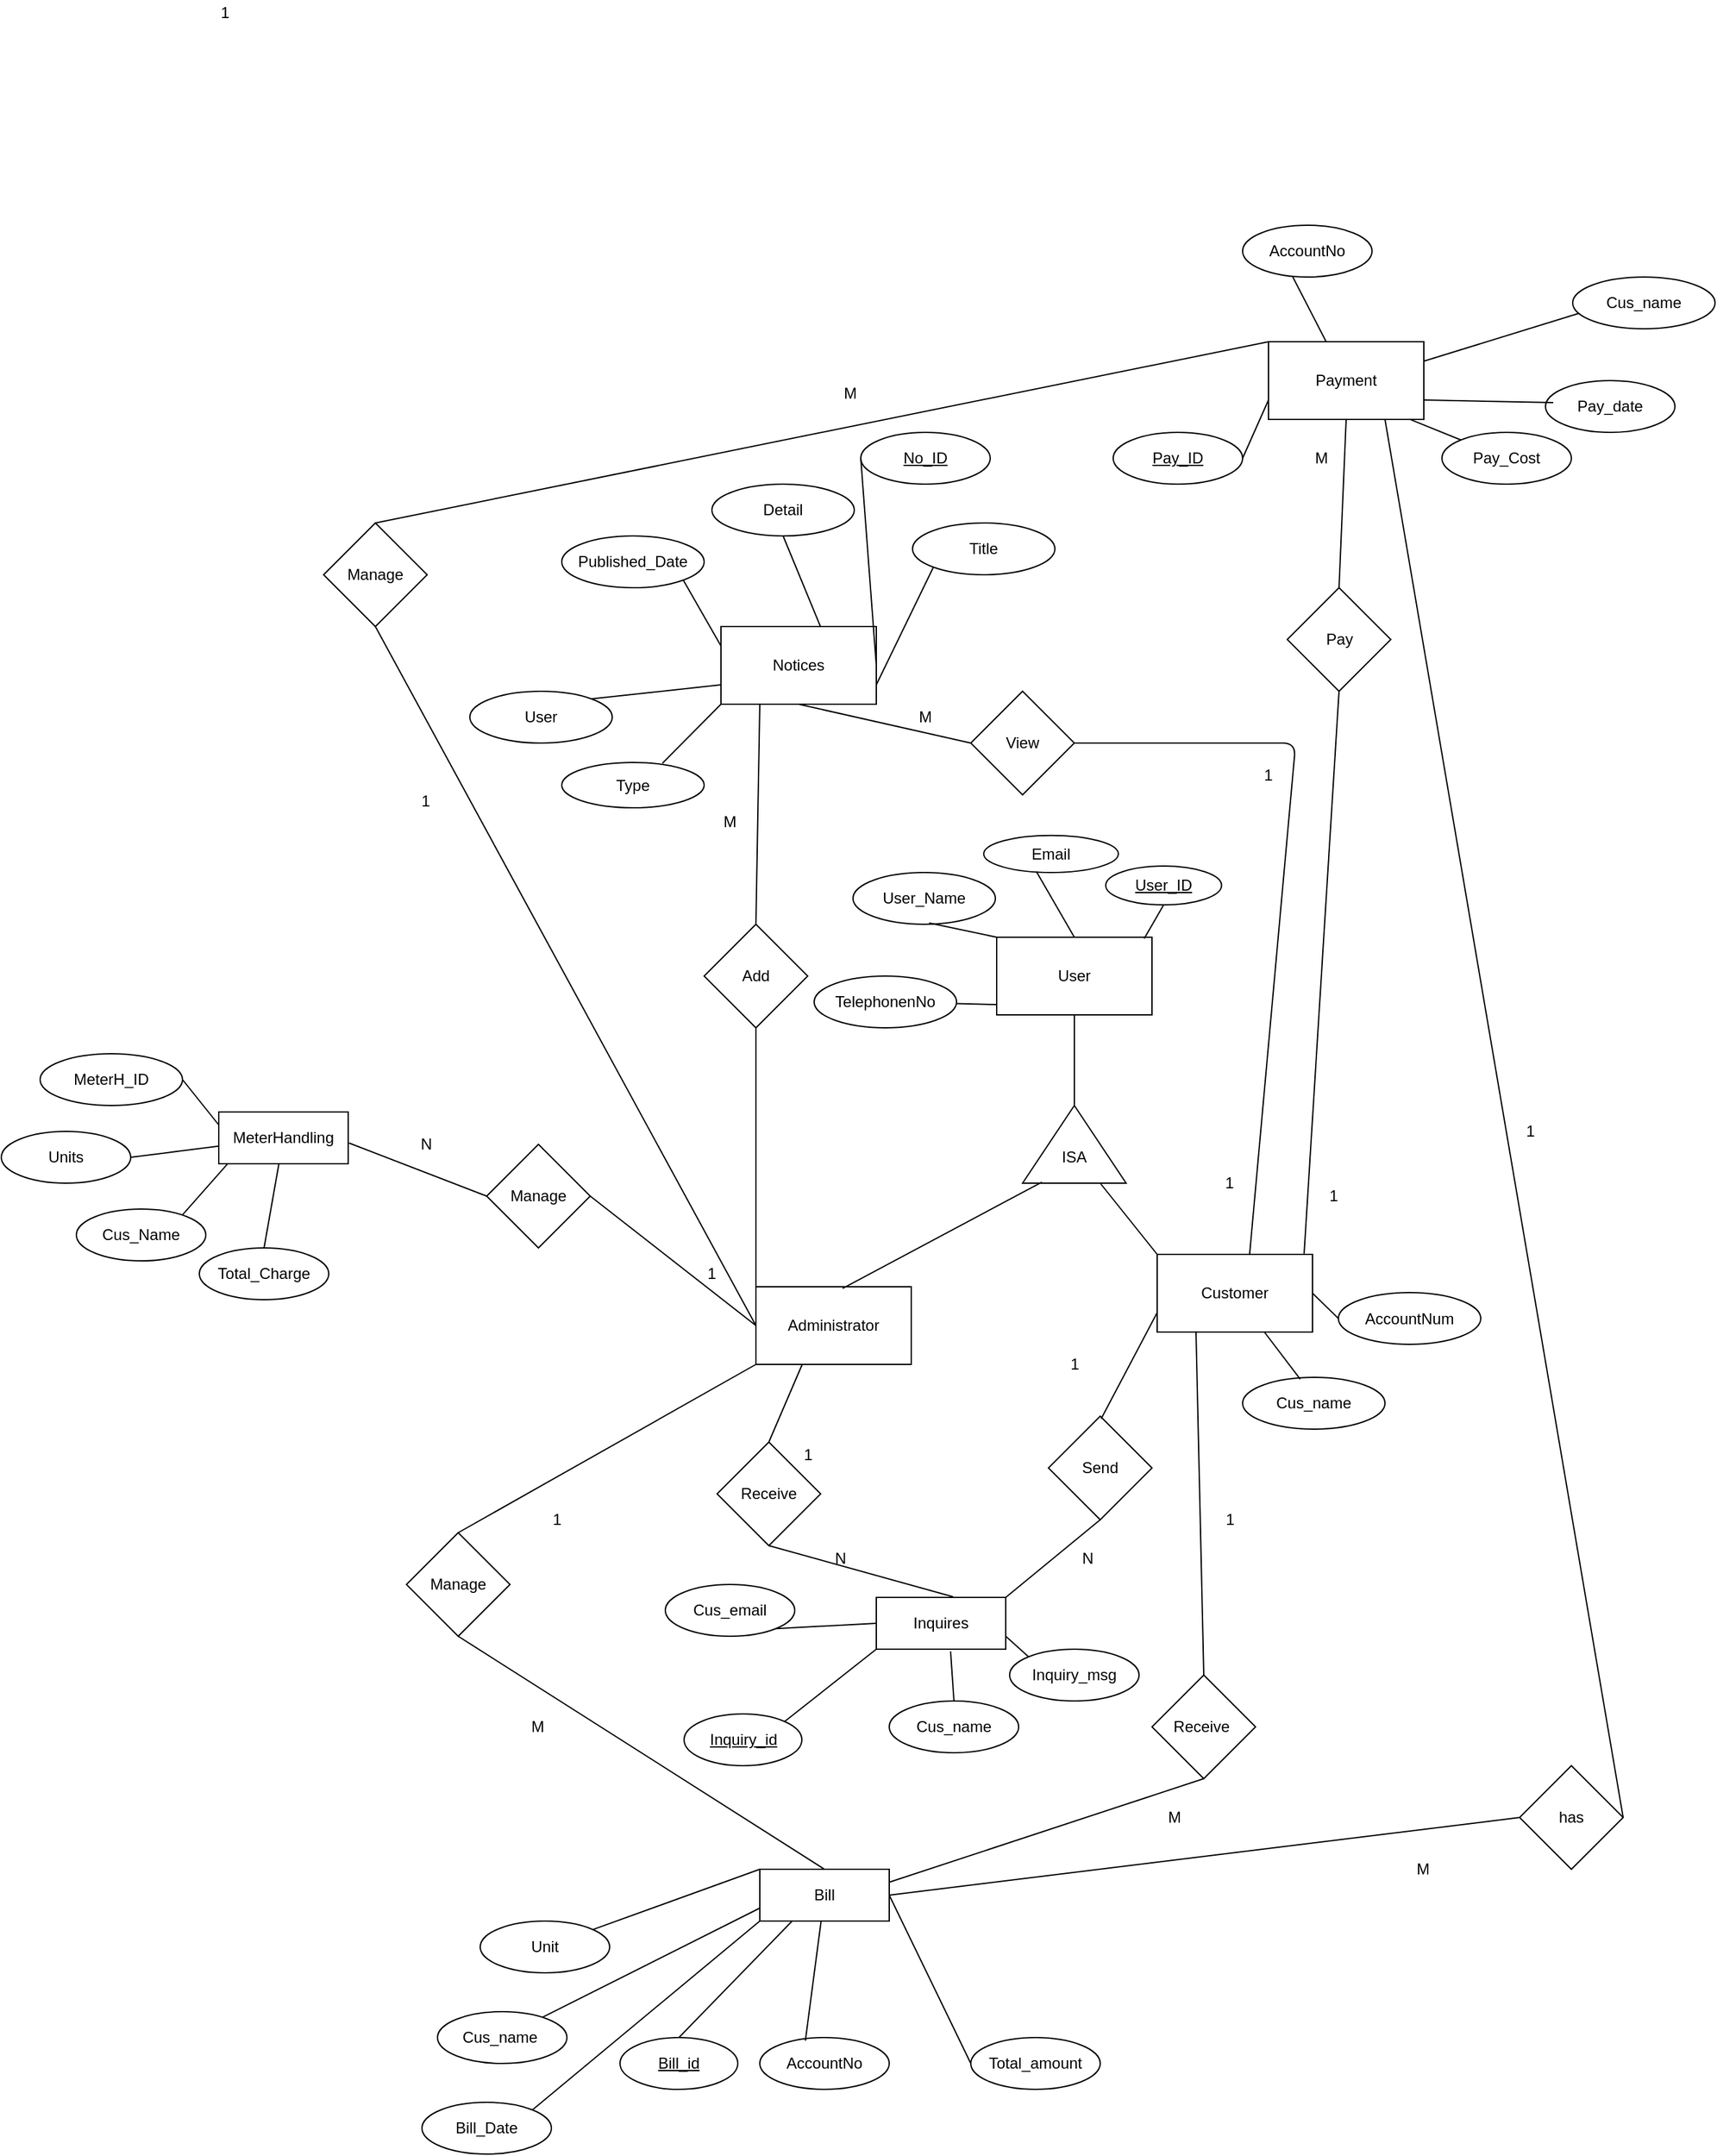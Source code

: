 <mxfile version="17.4.6" type="github">
  <diagram id="M_5o9T0Zfa3jsSFbfTRQ" name="Page-1">
    <mxGraphModel dx="2849" dy="2096" grid="1" gridSize="10" guides="1" tooltips="1" connect="1" arrows="1" fold="1" page="1" pageScale="1" pageWidth="827" pageHeight="1169" math="0" shadow="0">
      <root>
        <mxCell id="0" />
        <mxCell id="1" parent="0" />
        <mxCell id="R-2MHPUn--8WQAwCCb6K-1" value="User" style="rounded=0;whiteSpace=wrap;html=1;" parent="1" vertex="1">
          <mxGeometry x="196" y="310" width="120" height="60" as="geometry" />
        </mxCell>
        <mxCell id="gWIL4lwPZoUMI15kpGQ2-3" value="Inquires" style="whiteSpace=wrap;html=1;align=center;" parent="1" vertex="1">
          <mxGeometry x="103" y="820" width="100" height="40" as="geometry" />
        </mxCell>
        <mxCell id="gWIL4lwPZoUMI15kpGQ2-4" value="MeterHandling" style="whiteSpace=wrap;html=1;align=center;" parent="1" vertex="1">
          <mxGeometry x="-405" y="445" width="100" height="40" as="geometry" />
        </mxCell>
        <mxCell id="gWIL4lwPZoUMI15kpGQ2-6" value="Units" style="ellipse;whiteSpace=wrap;html=1;align=center;" parent="1" vertex="1">
          <mxGeometry x="-573" y="460" width="100" height="40" as="geometry" />
        </mxCell>
        <mxCell id="gWIL4lwPZoUMI15kpGQ2-7" value="Cus_Name" style="ellipse;whiteSpace=wrap;html=1;align=center;" parent="1" vertex="1">
          <mxGeometry x="-515" y="520" width="100" height="40" as="geometry" />
        </mxCell>
        <mxCell id="gWIL4lwPZoUMI15kpGQ2-8" value="Bill" style="whiteSpace=wrap;html=1;align=center;" parent="1" vertex="1">
          <mxGeometry x="13" y="1030" width="100" height="40" as="geometry" />
        </mxCell>
        <mxCell id="GwoW-9eUFXNhQJcoqlGR-5" value="No_ID" style="ellipse;whiteSpace=wrap;html=1;align=center;fontStyle=4;" parent="1" vertex="1">
          <mxGeometry x="91" y="-80" width="100" height="40" as="geometry" />
        </mxCell>
        <mxCell id="GwoW-9eUFXNhQJcoqlGR-10" value="Detail" style="ellipse;whiteSpace=wrap;html=1;align=center;" parent="1" vertex="1">
          <mxGeometry x="-24" y="-40" width="110" height="40" as="geometry" />
        </mxCell>
        <mxCell id="GwoW-9eUFXNhQJcoqlGR-11" value="Title" style="ellipse;whiteSpace=wrap;html=1;align=center;" parent="1" vertex="1">
          <mxGeometry x="131" y="-10" width="110" height="40" as="geometry" />
        </mxCell>
        <mxCell id="0ZwmMBX9CB_PH2E3g_sw-1" value="Customer" style="rounded=0;whiteSpace=wrap;html=1;" parent="1" vertex="1">
          <mxGeometry x="320" y="555" width="120" height="60" as="geometry" />
        </mxCell>
        <mxCell id="0ZwmMBX9CB_PH2E3g_sw-2" value="Administrator" style="rounded=0;whiteSpace=wrap;html=1;" parent="1" vertex="1">
          <mxGeometry x="10" y="580" width="120" height="60" as="geometry" />
        </mxCell>
        <mxCell id="0ZwmMBX9CB_PH2E3g_sw-5" value="" style="triangle;whiteSpace=wrap;html=1;rotation=-90;" parent="1" vertex="1">
          <mxGeometry x="226" y="430" width="60" height="80" as="geometry" />
        </mxCell>
        <mxCell id="0ZwmMBX9CB_PH2E3g_sw-6" value="ISA" style="text;html=1;strokeColor=none;fillColor=none;align=center;verticalAlign=middle;whiteSpace=wrap;rounded=0;" parent="1" vertex="1">
          <mxGeometry x="236" y="470" width="40" height="20" as="geometry" />
        </mxCell>
        <mxCell id="0ZwmMBX9CB_PH2E3g_sw-7" value="" style="endArrow=none;html=1;entryX=0.5;entryY=1;entryDx=0;entryDy=0;exitX=1;exitY=0.5;exitDx=0;exitDy=0;" parent="1" source="0ZwmMBX9CB_PH2E3g_sw-5" target="R-2MHPUn--8WQAwCCb6K-1" edge="1">
          <mxGeometry width="50" height="50" relative="1" as="geometry">
            <mxPoint x="376" y="430" as="sourcePoint" />
            <mxPoint x="446" y="360" as="targetPoint" />
          </mxGeometry>
        </mxCell>
        <mxCell id="0ZwmMBX9CB_PH2E3g_sw-8" value="" style="endArrow=none;html=1;entryX=0;entryY=0.75;entryDx=0;entryDy=0;exitX=0;exitY=0;exitDx=0;exitDy=0;" parent="1" source="0ZwmMBX9CB_PH2E3g_sw-1" target="0ZwmMBX9CB_PH2E3g_sw-5" edge="1">
          <mxGeometry width="50" height="50" relative="1" as="geometry">
            <mxPoint x="545.71" y="550" as="sourcePoint" />
            <mxPoint x="545.71" y="484" as="targetPoint" />
          </mxGeometry>
        </mxCell>
        <mxCell id="K307Wzx5Uyk_XyWvb7QZ-1" value="Payment" style="rounded=0;whiteSpace=wrap;html=1;" parent="1" vertex="1">
          <mxGeometry x="406" y="-150" width="120" height="60" as="geometry" />
        </mxCell>
        <mxCell id="0ZwmMBX9CB_PH2E3g_sw-10" value="" style="endArrow=none;html=1;exitX=0.558;exitY=0.021;exitDx=0;exitDy=0;exitPerimeter=0;entryX=0.014;entryY=0.187;entryDx=0;entryDy=0;entryPerimeter=0;" parent="1" source="0ZwmMBX9CB_PH2E3g_sw-2" target="0ZwmMBX9CB_PH2E3g_sw-5" edge="1">
          <mxGeometry width="50" height="50" relative="1" as="geometry">
            <mxPoint x="326.0" y="580" as="sourcePoint" />
            <mxPoint x="417" y="486" as="targetPoint" />
          </mxGeometry>
        </mxCell>
        <mxCell id="GwoW-9eUFXNhQJcoqlGR-13" value="Published_Date" style="ellipse;whiteSpace=wrap;html=1;align=center;" parent="1" vertex="1">
          <mxGeometry x="-140" width="110" height="40" as="geometry" />
        </mxCell>
        <mxCell id="GwoW-9eUFXNhQJcoqlGR-15" value="User" style="ellipse;whiteSpace=wrap;html=1;align=center;" parent="1" vertex="1">
          <mxGeometry x="-211" y="120" width="110" height="40" as="geometry" />
        </mxCell>
        <mxCell id="K307Wzx5Uyk_XyWvb7QZ-3" value="&lt;u&gt;Pay_ID&lt;/u&gt;" style="ellipse;whiteSpace=wrap;html=1;align=center;" parent="1" vertex="1">
          <mxGeometry x="286" y="-80" width="100" height="40" as="geometry" />
        </mxCell>
        <mxCell id="iZ0bgMCoI2NrM_kVkU7W-5" value="AccountNo" style="ellipse;whiteSpace=wrap;html=1;align=center;" parent="1" vertex="1">
          <mxGeometry x="386" y="-240" width="100" height="40" as="geometry" />
        </mxCell>
        <mxCell id="GwoW-9eUFXNhQJcoqlGR-20" value="Notices" style="rounded=0;whiteSpace=wrap;html=1;" parent="1" vertex="1">
          <mxGeometry x="-17" y="70" width="120" height="60" as="geometry" />
        </mxCell>
        <mxCell id="BmbAjrQ7ErxFybZsGOEc-1" value="" style="endArrow=none;html=1;entryX=0.5;entryY=1;entryDx=0;entryDy=0;exitX=1;exitY=0.25;exitDx=0;exitDy=0;" parent="1" source="gWIL4lwPZoUMI15kpGQ2-8" target="BmbAjrQ7ErxFybZsGOEc-19" edge="1">
          <mxGeometry width="50" height="50" relative="1" as="geometry">
            <mxPoint x="300" y="1070.0" as="sourcePoint" />
            <mxPoint x="590" y="1140" as="targetPoint" />
          </mxGeometry>
        </mxCell>
        <mxCell id="GwoW-9eUFXNhQJcoqlGR-23" value="" style="endArrow=none;html=1;entryX=1;entryY=0.5;entryDx=0;entryDy=0;exitX=0;exitY=0.5;exitDx=0;exitDy=0;" parent="1" source="GwoW-9eUFXNhQJcoqlGR-5" target="GwoW-9eUFXNhQJcoqlGR-20" edge="1">
          <mxGeometry width="50" height="50" relative="1" as="geometry">
            <mxPoint x="190" y="10" as="sourcePoint" />
            <mxPoint x="-110" y="60" as="targetPoint" />
          </mxGeometry>
        </mxCell>
        <mxCell id="iZ0bgMCoI2NrM_kVkU7W-7" value="Cus_name" style="ellipse;whiteSpace=wrap;html=1;align=center;" parent="1" vertex="1">
          <mxGeometry x="641" y="-200" width="110" height="40" as="geometry" />
        </mxCell>
        <mxCell id="GwoW-9eUFXNhQJcoqlGR-24" value="" style="endArrow=none;html=1;entryX=1;entryY=0.75;entryDx=0;entryDy=0;exitX=0;exitY=1;exitDx=0;exitDy=0;" parent="1" source="GwoW-9eUFXNhQJcoqlGR-11" target="GwoW-9eUFXNhQJcoqlGR-20" edge="1">
          <mxGeometry width="50" height="50" relative="1" as="geometry">
            <mxPoint x="86" as="sourcePoint" />
            <mxPoint x="66" y="-60" as="targetPoint" />
          </mxGeometry>
        </mxCell>
        <mxCell id="GwoW-9eUFXNhQJcoqlGR-25" value="" style="endArrow=none;html=1;entryX=0.642;entryY=0.007;entryDx=0;entryDy=0;exitX=0.5;exitY=1;exitDx=0;exitDy=0;entryPerimeter=0;" parent="1" source="GwoW-9eUFXNhQJcoqlGR-10" target="GwoW-9eUFXNhQJcoqlGR-20" edge="1">
          <mxGeometry width="50" height="50" relative="1" as="geometry">
            <mxPoint x="66" y="140" as="sourcePoint" />
            <mxPoint x="46" y="80" as="targetPoint" />
          </mxGeometry>
        </mxCell>
        <mxCell id="BmbAjrQ7ErxFybZsGOEc-19" value="Receive&amp;nbsp;" style="rhombus;whiteSpace=wrap;html=1;rotation=0;" parent="1" vertex="1">
          <mxGeometry x="316" y="880" width="80" height="80" as="geometry" />
        </mxCell>
        <mxCell id="BmbAjrQ7ErxFybZsGOEc-20" value="" style="endArrow=none;html=1;exitX=0.5;exitY=0;exitDx=0;exitDy=0;entryX=0.25;entryY=1;entryDx=0;entryDy=0;" parent="1" source="BmbAjrQ7ErxFybZsGOEc-19" target="0ZwmMBX9CB_PH2E3g_sw-1" edge="1">
          <mxGeometry width="50" height="50" relative="1" as="geometry">
            <mxPoint x="590" y="1060" as="sourcePoint" />
            <mxPoint x="316" y="720" as="targetPoint" />
          </mxGeometry>
        </mxCell>
        <mxCell id="GwoW-9eUFXNhQJcoqlGR-27" value="" style="endArrow=none;html=1;exitX=0;exitY=0.25;exitDx=0;exitDy=0;entryX=1;entryY=1;entryDx=0;entryDy=0;" parent="1" source="GwoW-9eUFXNhQJcoqlGR-20" target="GwoW-9eUFXNhQJcoqlGR-13" edge="1">
          <mxGeometry width="50" height="50" relative="1" as="geometry">
            <mxPoint x="-114" y="20" as="sourcePoint" />
            <mxPoint x="-134" y="-40" as="targetPoint" />
          </mxGeometry>
        </mxCell>
        <mxCell id="GwoW-9eUFXNhQJcoqlGR-30" value="" style="endArrow=none;html=1;entryX=1;entryY=0;entryDx=0;entryDy=0;exitX=0;exitY=0.75;exitDx=0;exitDy=0;" parent="1" source="GwoW-9eUFXNhQJcoqlGR-20" target="GwoW-9eUFXNhQJcoqlGR-15" edge="1">
          <mxGeometry width="50" height="50" relative="1" as="geometry">
            <mxPoint x="-60" y="43" as="sourcePoint" />
            <mxPoint x="-124" y="20" as="targetPoint" />
          </mxGeometry>
        </mxCell>
        <mxCell id="iZ0bgMCoI2NrM_kVkU7W-11" value="Pay_date" style="ellipse;whiteSpace=wrap;html=1;align=center;" parent="1" vertex="1">
          <mxGeometry x="620" y="-120" width="100" height="40" as="geometry" />
        </mxCell>
        <mxCell id="iZ0bgMCoI2NrM_kVkU7W-12" value="Pay_Cost" style="ellipse;whiteSpace=wrap;html=1;align=center;" parent="1" vertex="1">
          <mxGeometry x="540" y="-80" width="100" height="40" as="geometry" />
        </mxCell>
        <mxCell id="ElF4rmFvOYkhaGS9MpUQ-2" value="" style="endArrow=none;html=1;entryX=0;entryY=0.75;entryDx=0;entryDy=0;exitX=1;exitY=0.5;exitDx=0;exitDy=0;" parent="1" source="K307Wzx5Uyk_XyWvb7QZ-3" target="K307Wzx5Uyk_XyWvb7QZ-1" edge="1">
          <mxGeometry width="50" height="50" relative="1" as="geometry">
            <mxPoint x="351.355" y="-4.142" as="sourcePoint" />
            <mxPoint x="416" y="-80" as="targetPoint" />
          </mxGeometry>
        </mxCell>
        <mxCell id="ElF4rmFvOYkhaGS9MpUQ-6" value="" style="endArrow=none;html=1;exitX=0.386;exitY=0.99;exitDx=0;exitDy=0;exitPerimeter=0;" parent="1" source="iZ0bgMCoI2NrM_kVkU7W-5" target="K307Wzx5Uyk_XyWvb7QZ-1" edge="1">
          <mxGeometry width="50" height="50" relative="1" as="geometry">
            <mxPoint x="531" y="-290" as="sourcePoint" />
            <mxPoint x="456" y="-40" as="targetPoint" />
          </mxGeometry>
        </mxCell>
        <mxCell id="ElF4rmFvOYkhaGS9MpUQ-8" value="" style="endArrow=none;html=1;entryX=0;entryY=0.5;entryDx=0;entryDy=0;exitX=1;exitY=0.25;exitDx=0;exitDy=0;" parent="1" source="K307Wzx5Uyk_XyWvb7QZ-1" edge="1">
          <mxGeometry width="50" height="50" relative="1" as="geometry">
            <mxPoint x="411.355" y="55.858" as="sourcePoint" />
            <mxPoint x="646" y="-172" as="targetPoint" />
          </mxGeometry>
        </mxCell>
        <mxCell id="ElF4rmFvOYkhaGS9MpUQ-9" value="" style="endArrow=none;html=1;entryX=0;entryY=0.5;entryDx=0;entryDy=0;exitX=1;exitY=0.75;exitDx=0;exitDy=0;" parent="1" source="K307Wzx5Uyk_XyWvb7QZ-1" edge="1">
          <mxGeometry width="50" height="50" relative="1" as="geometry">
            <mxPoint x="421.355" y="65.858" as="sourcePoint" />
            <mxPoint x="626" y="-103" as="targetPoint" />
          </mxGeometry>
        </mxCell>
        <mxCell id="ElF4rmFvOYkhaGS9MpUQ-10" value="" style="endArrow=none;html=1;entryX=0;entryY=0;entryDx=0;entryDy=0;exitX=0.908;exitY=0.997;exitDx=0;exitDy=0;exitPerimeter=0;" parent="1" source="K307Wzx5Uyk_XyWvb7QZ-1" target="iZ0bgMCoI2NrM_kVkU7W-12" edge="1">
          <mxGeometry width="50" height="50" relative="1" as="geometry">
            <mxPoint x="431.355" y="75.858" as="sourcePoint" />
            <mxPoint x="496" as="targetPoint" />
          </mxGeometry>
        </mxCell>
        <mxCell id="XLiFxqXhWqaqg-ymZsb6-1" value="View" style="rhombus;whiteSpace=wrap;html=1;" parent="1" vertex="1">
          <mxGeometry x="176" y="120" width="80" height="80" as="geometry" />
        </mxCell>
        <mxCell id="kNvfrcT3U_PSBVfQfXv5-1" value="Pay" style="rhombus;whiteSpace=wrap;html=1;" parent="1" vertex="1">
          <mxGeometry x="420.5" y="40" width="80" height="80" as="geometry" />
        </mxCell>
        <mxCell id="XLiFxqXhWqaqg-ymZsb6-2" value="" style="endArrow=none;html=1;entryX=0;entryY=0.5;entryDx=0;entryDy=0;exitX=0.5;exitY=1;exitDx=0;exitDy=0;" parent="1" source="GwoW-9eUFXNhQJcoqlGR-20" target="XLiFxqXhWqaqg-ymZsb6-1" edge="1">
          <mxGeometry width="50" height="50" relative="1" as="geometry">
            <mxPoint x="20" y="290" as="sourcePoint" />
            <mxPoint x="90.711" y="240" as="targetPoint" />
          </mxGeometry>
        </mxCell>
        <mxCell id="kNvfrcT3U_PSBVfQfXv5-2" value="" style="endArrow=none;html=1;entryX=0.5;entryY=1;entryDx=0;entryDy=0;exitX=0.946;exitY=-0.01;exitDx=0;exitDy=0;exitPerimeter=0;" parent="1" target="kNvfrcT3U_PSBVfQfXv5-1" edge="1" source="0ZwmMBX9CB_PH2E3g_sw-1">
          <mxGeometry width="50" height="50" relative="1" as="geometry">
            <mxPoint x="460" y="584" as="sourcePoint" />
            <mxPoint x="286" y="510" as="targetPoint" />
          </mxGeometry>
        </mxCell>
        <mxCell id="kNvfrcT3U_PSBVfQfXv5-3" value="" style="endArrow=none;html=1;entryX=0.5;entryY=0;entryDx=0;entryDy=0;exitX=0.5;exitY=1;exitDx=0;exitDy=0;" parent="1" source="K307Wzx5Uyk_XyWvb7QZ-1" target="kNvfrcT3U_PSBVfQfXv5-1" edge="1">
          <mxGeometry width="50" height="50" relative="1" as="geometry">
            <mxPoint x="446" y="-90" as="sourcePoint" />
            <mxPoint x="376" y="270" as="targetPoint" />
          </mxGeometry>
        </mxCell>
        <mxCell id="gWIL4lwPZoUMI15kpGQ2-10" value="" style="endArrow=none;html=1;exitX=0.5;exitY=0;exitDx=0;exitDy=0;entryX=0;entryY=1;entryDx=0;entryDy=0;startArrow=none;" parent="1" source="gWIL4lwPZoUMI15kpGQ2-27" target="0ZwmMBX9CB_PH2E3g_sw-2" edge="1">
          <mxGeometry width="50" height="50" relative="1" as="geometry">
            <mxPoint x="250" y="830" as="sourcePoint" />
            <mxPoint x="300" y="780" as="targetPoint" />
          </mxGeometry>
        </mxCell>
        <mxCell id="gWIL4lwPZoUMI15kpGQ2-11" value="" style="endArrow=none;html=1;exitX=1.007;exitY=0.6;exitDx=0;exitDy=0;entryX=0;entryY=0.5;entryDx=0;entryDy=0;exitPerimeter=0;" parent="1" source="gWIL4lwPZoUMI15kpGQ2-4" target="gWIL4lwPZoUMI15kpGQ2-28" edge="1">
          <mxGeometry width="50" height="50" relative="1" as="geometry">
            <mxPoint x="-40" y="1080" as="sourcePoint" />
            <mxPoint x="190" y="650" as="targetPoint" />
          </mxGeometry>
        </mxCell>
        <mxCell id="XLiFxqXhWqaqg-ymZsb6-4" value="" style="endArrow=none;html=1;exitX=1;exitY=0.5;exitDx=0;exitDy=0;entryX=0.595;entryY=0.003;entryDx=0;entryDy=0;entryPerimeter=0;" parent="1" source="XLiFxqXhWqaqg-ymZsb6-1" target="0ZwmMBX9CB_PH2E3g_sw-1" edge="1">
          <mxGeometry width="50" height="50" relative="1" as="geometry">
            <mxPoint x="80" y="380" as="sourcePoint" />
            <mxPoint x="427" y="580" as="targetPoint" />
            <Array as="points">
              <mxPoint x="427" y="160" />
            </Array>
          </mxGeometry>
        </mxCell>
        <mxCell id="gWIL4lwPZoUMI15kpGQ2-15" value="" style="endArrow=none;html=1;entryX=0.298;entryY=1;entryDx=0;entryDy=0;entryPerimeter=0;exitX=0.5;exitY=0;exitDx=0;exitDy=0;" parent="1" source="gWIL4lwPZoUMI15kpGQ2-31" target="0ZwmMBX9CB_PH2E3g_sw-2" edge="1">
          <mxGeometry width="50" height="50" relative="1" as="geometry">
            <mxPoint x="80" y="960" as="sourcePoint" />
            <mxPoint x="244.118" y="650" as="targetPoint" />
          </mxGeometry>
        </mxCell>
        <mxCell id="gWIL4lwPZoUMI15kpGQ2-16" value="" style="endArrow=none;html=1;entryX=0;entryY=0.25;entryDx=0;entryDy=0;exitX=1;exitY=0.5;exitDx=0;exitDy=0;" parent="1" source="gWIL4lwPZoUMI15kpGQ2-72" target="gWIL4lwPZoUMI15kpGQ2-4" edge="1">
          <mxGeometry width="50" height="50" relative="1" as="geometry">
            <mxPoint x="-258" y="480" as="sourcePoint" />
            <mxPoint x="35" y="470" as="targetPoint" />
          </mxGeometry>
        </mxCell>
        <mxCell id="gWIL4lwPZoUMI15kpGQ2-18" value="" style="endArrow=none;html=1;exitX=1;exitY=0;exitDx=0;exitDy=0;entryX=0;entryY=1;entryDx=0;entryDy=0;" parent="1" source="gWIL4lwPZoUMI15kpGQ2-81" target="gWIL4lwPZoUMI15kpGQ2-3" edge="1">
          <mxGeometry width="50" height="50" relative="1" as="geometry">
            <mxPoint x="-23" y="1140" as="sourcePoint" />
            <mxPoint x="30" y="1000" as="targetPoint" />
          </mxGeometry>
        </mxCell>
        <mxCell id="gWIL4lwPZoUMI15kpGQ2-20" value="" style="endArrow=none;html=1;entryX=0.25;entryY=1;entryDx=0;entryDy=0;exitX=0.5;exitY=0;exitDx=0;exitDy=0;" parent="1" source="gWIL4lwPZoUMI15kpGQ2-73" target="gWIL4lwPZoUMI15kpGQ2-8" edge="1">
          <mxGeometry width="50" height="50" relative="1" as="geometry">
            <mxPoint x="-52" y="890" as="sourcePoint" />
            <mxPoint x="17" y="920" as="targetPoint" />
          </mxGeometry>
        </mxCell>
        <mxCell id="gWIL4lwPZoUMI15kpGQ2-28" value="Manage" style="rhombus;whiteSpace=wrap;html=1;" parent="1" vertex="1">
          <mxGeometry x="-198" y="470" width="80" height="80" as="geometry" />
        </mxCell>
        <mxCell id="gWIL4lwPZoUMI15kpGQ2-29" value="" style="endArrow=none;html=1;exitX=1;exitY=0.5;exitDx=0;exitDy=0;entryX=0;entryY=0.5;entryDx=0;entryDy=0;" parent="1" source="gWIL4lwPZoUMI15kpGQ2-28" target="0ZwmMBX9CB_PH2E3g_sw-2" edge="1">
          <mxGeometry width="50" height="50" relative="1" as="geometry">
            <mxPoint x="-101" y="655" as="sourcePoint" />
            <mxPoint x="-20" y="605" as="targetPoint" />
          </mxGeometry>
        </mxCell>
        <mxCell id="gWIL4lwPZoUMI15kpGQ2-27" value="Manage" style="rhombus;whiteSpace=wrap;html=1;" parent="1" vertex="1">
          <mxGeometry x="-260" y="770" width="80" height="80" as="geometry" />
        </mxCell>
        <mxCell id="gWIL4lwPZoUMI15kpGQ2-30" value="" style="endArrow=none;html=1;exitX=0.5;exitY=0;exitDx=0;exitDy=0;entryX=0.5;entryY=1;entryDx=0;entryDy=0;" parent="1" source="gWIL4lwPZoUMI15kpGQ2-8" target="gWIL4lwPZoUMI15kpGQ2-27" edge="1">
          <mxGeometry width="50" height="50" relative="1" as="geometry">
            <mxPoint x="-14" y="795" as="sourcePoint" />
            <mxPoint x="70" y="640" as="targetPoint" />
          </mxGeometry>
        </mxCell>
        <mxCell id="gWIL4lwPZoUMI15kpGQ2-31" value="Receive" style="rhombus;whiteSpace=wrap;html=1;" parent="1" vertex="1">
          <mxGeometry x="-20" y="700" width="80" height="80" as="geometry" />
        </mxCell>
        <mxCell id="gWIL4lwPZoUMI15kpGQ2-32" value="" style="endArrow=none;html=1;exitX=0.593;exitY=-0.013;exitDx=0;exitDy=0;exitPerimeter=0;entryX=0.5;entryY=1;entryDx=0;entryDy=0;" parent="1" source="gWIL4lwPZoUMI15kpGQ2-3" target="gWIL4lwPZoUMI15kpGQ2-31" edge="1">
          <mxGeometry width="50" height="50" relative="1" as="geometry">
            <mxPoint x="170.004" y="1120.714" as="sourcePoint" />
            <mxPoint x="100" y="910" as="targetPoint" />
          </mxGeometry>
        </mxCell>
        <mxCell id="gWIL4lwPZoUMI15kpGQ2-38" value="Cus_name" style="ellipse;whiteSpace=wrap;html=1;align=center;" parent="1" vertex="1">
          <mxGeometry x="113" y="900" width="100" height="40" as="geometry" />
        </mxCell>
        <mxCell id="9J1Xk2j35T_Wb_meegYh-33" value="&lt;font style=&quot;font-size: 12px&quot;&gt;1&lt;/font&gt;" style="text;html=1;strokeColor=none;fillColor=none;align=center;verticalAlign=middle;whiteSpace=wrap;rounded=0;" parent="1" vertex="1">
          <mxGeometry x="-420" y="-414" width="40" height="20" as="geometry" />
        </mxCell>
        <mxCell id="gWIL4lwPZoUMI15kpGQ2-39" value="Inquiry_msg" style="ellipse;whiteSpace=wrap;html=1;align=center;" parent="1" vertex="1">
          <mxGeometry x="206" y="860" width="100" height="40" as="geometry" />
        </mxCell>
        <mxCell id="gWIL4lwPZoUMI15kpGQ2-40" value="Total_Charge" style="ellipse;whiteSpace=wrap;html=1;align=center;" parent="1" vertex="1">
          <mxGeometry x="-420" y="550" width="100" height="40" as="geometry" />
        </mxCell>
        <mxCell id="gWIL4lwPZoUMI15kpGQ2-42" value="" style="endArrow=none;html=1;entryX=0.5;entryY=0;entryDx=0;entryDy=0;" parent="1" source="gWIL4lwPZoUMI15kpGQ2-4" target="gWIL4lwPZoUMI15kpGQ2-40" edge="1">
          <mxGeometry width="50" height="50" relative="1" as="geometry">
            <mxPoint x="-192" y="600" as="sourcePoint" />
            <mxPoint x="-142" y="670" as="targetPoint" />
          </mxGeometry>
        </mxCell>
        <mxCell id="gWIL4lwPZoUMI15kpGQ2-44" value="" style="endArrow=none;html=1;entryX=1;entryY=0.5;entryDx=0;entryDy=0;" parent="1" source="gWIL4lwPZoUMI15kpGQ2-4" target="gWIL4lwPZoUMI15kpGQ2-6" edge="1">
          <mxGeometry width="50" height="50" relative="1" as="geometry">
            <mxPoint x="-218.6" y="540" as="sourcePoint" />
            <mxPoint x="-225" y="620" as="targetPoint" />
          </mxGeometry>
        </mxCell>
        <mxCell id="gWIL4lwPZoUMI15kpGQ2-45" value="" style="endArrow=none;html=1;exitX=0;exitY=0;exitDx=0;exitDy=0;" parent="1" source="gWIL4lwPZoUMI15kpGQ2-8" target="gWIL4lwPZoUMI15kpGQ2-48" edge="1">
          <mxGeometry width="50" height="50" relative="1" as="geometry">
            <mxPoint x="-102.0" y="860" as="sourcePoint" />
            <mxPoint x="-108.4" y="940" as="targetPoint" />
          </mxGeometry>
        </mxCell>
        <mxCell id="gWIL4lwPZoUMI15kpGQ2-46" value="" style="endArrow=none;html=1;entryX=0.817;entryY=0.121;entryDx=0;entryDy=0;exitX=0.066;exitY=1.007;exitDx=0;exitDy=0;exitPerimeter=0;entryPerimeter=0;" parent="1" source="gWIL4lwPZoUMI15kpGQ2-4" target="gWIL4lwPZoUMI15kpGQ2-7" edge="1">
          <mxGeometry width="50" height="50" relative="1" as="geometry">
            <mxPoint x="-106.6" y="610" as="sourcePoint" />
            <mxPoint x="-113" y="690" as="targetPoint" />
          </mxGeometry>
        </mxCell>
        <mxCell id="gWIL4lwPZoUMI15kpGQ2-48" value="Unit" style="ellipse;whiteSpace=wrap;html=1;align=center;" parent="1" vertex="1">
          <mxGeometry x="-203" y="1070" width="100" height="40" as="geometry" />
        </mxCell>
        <mxCell id="gWIL4lwPZoUMI15kpGQ2-59" value="Send" style="rhombus;whiteSpace=wrap;html=1;" parent="1" vertex="1">
          <mxGeometry x="236" y="680" width="80" height="80" as="geometry" />
        </mxCell>
        <mxCell id="gWIL4lwPZoUMI15kpGQ2-60" value="" style="endArrow=none;html=1;entryX=0.5;entryY=1;entryDx=0;entryDy=0;exitX=1;exitY=0;exitDx=0;exitDy=0;" parent="1" source="gWIL4lwPZoUMI15kpGQ2-3" target="gWIL4lwPZoUMI15kpGQ2-59" edge="1">
          <mxGeometry width="50" height="50" relative="1" as="geometry">
            <mxPoint x="469.41" y="880" as="sourcePoint" />
            <mxPoint x="450.503" y="787.933" as="targetPoint" />
          </mxGeometry>
        </mxCell>
        <mxCell id="gWIL4lwPZoUMI15kpGQ2-61" value="" style="endArrow=none;html=1;exitX=0;exitY=0.75;exitDx=0;exitDy=0;entryX=0.509;entryY=0.025;entryDx=0;entryDy=0;entryPerimeter=0;" parent="1" source="0ZwmMBX9CB_PH2E3g_sw-1" target="gWIL4lwPZoUMI15kpGQ2-59" edge="1">
          <mxGeometry width="50" height="50" relative="1" as="geometry">
            <mxPoint x="516.5" y="585" as="sourcePoint" />
            <mxPoint x="527" y="680" as="targetPoint" />
          </mxGeometry>
        </mxCell>
        <mxCell id="gWIL4lwPZoUMI15kpGQ2-62" value="&lt;span&gt;AccountNo&lt;/span&gt;" style="ellipse;whiteSpace=wrap;html=1;align=center;" parent="1" vertex="1">
          <mxGeometry x="13" y="1160" width="100" height="40" as="geometry" />
        </mxCell>
        <mxCell id="gWIL4lwPZoUMI15kpGQ2-63" value="" style="endArrow=none;html=1;exitX=0.352;exitY=0.06;exitDx=0;exitDy=0;exitPerimeter=0;" parent="1" source="gWIL4lwPZoUMI15kpGQ2-62" target="gWIL4lwPZoUMI15kpGQ2-8" edge="1">
          <mxGeometry width="50" height="50" relative="1" as="geometry">
            <mxPoint x="-42" y="930" as="sourcePoint" />
            <mxPoint x="-43" y="830" as="targetPoint" />
          </mxGeometry>
        </mxCell>
        <mxCell id="SF_l1mnsRShW8xOKGkz_-6" value="User_Name" style="ellipse;whiteSpace=wrap;html=1;align=center;" parent="1" vertex="1">
          <mxGeometry x="85" y="260" width="110" height="40" as="geometry" />
        </mxCell>
        <mxCell id="gWIL4lwPZoUMI15kpGQ2-64" value="" style="endArrow=none;html=1;exitX=0.5;exitY=0;exitDx=0;exitDy=0;entryX=0.574;entryY=1.043;entryDx=0;entryDy=0;entryPerimeter=0;" parent="1" source="gWIL4lwPZoUMI15kpGQ2-38" target="gWIL4lwPZoUMI15kpGQ2-3" edge="1">
          <mxGeometry width="50" height="50" relative="1" as="geometry">
            <mxPoint x="56" y="1090" as="sourcePoint" />
            <mxPoint x="-94" y="980" as="targetPoint" />
          </mxGeometry>
        </mxCell>
        <mxCell id="gWIL4lwPZoUMI15kpGQ2-65" value="" style="endArrow=none;html=1;entryX=1;entryY=0.75;entryDx=0;entryDy=0;exitX=0;exitY=0;exitDx=0;exitDy=0;" parent="1" source="gWIL4lwPZoUMI15kpGQ2-39" target="gWIL4lwPZoUMI15kpGQ2-3" edge="1">
          <mxGeometry width="50" height="50" relative="1" as="geometry">
            <mxPoint x="40" y="1080" as="sourcePoint" />
            <mxPoint x="80" y="1060" as="targetPoint" />
          </mxGeometry>
        </mxCell>
        <mxCell id="SF_l1mnsRShW8xOKGkz_-7" value="Email" style="ellipse;whiteSpace=wrap;html=1;align=center;" parent="1" vertex="1">
          <mxGeometry x="186" y="231.33" width="104" height="28.67" as="geometry" />
        </mxCell>
        <mxCell id="SF_l1mnsRShW8xOKGkz_-8" value="" style="endArrow=none;html=1;entryX=0.535;entryY=0.976;entryDx=0;entryDy=0;exitX=0;exitY=0;exitDx=0;exitDy=0;entryPerimeter=0;" parent="1" source="R-2MHPUn--8WQAwCCb6K-1" target="SF_l1mnsRShW8xOKGkz_-6" edge="1">
          <mxGeometry width="50" height="50" relative="1" as="geometry">
            <mxPoint x="189" y="270" as="sourcePoint" />
            <mxPoint x="189" y="200" as="targetPoint" />
          </mxGeometry>
        </mxCell>
        <mxCell id="SF_l1mnsRShW8xOKGkz_-9" value="" style="endArrow=none;html=1;entryX=0.391;entryY=0.976;entryDx=0;entryDy=0;exitX=0.5;exitY=0;exitDx=0;exitDy=0;entryPerimeter=0;" parent="1" source="R-2MHPUn--8WQAwCCb6K-1" target="SF_l1mnsRShW8xOKGkz_-7" edge="1">
          <mxGeometry width="50" height="50" relative="1" as="geometry">
            <mxPoint x="291.15" y="320" as="sourcePoint" />
            <mxPoint x="250.0" y="209.04" as="targetPoint" />
          </mxGeometry>
        </mxCell>
        <mxCell id="SF_l1mnsRShW8xOKGkz_-12" value="&lt;u&gt;User_ID&lt;/u&gt;" style="ellipse;whiteSpace=wrap;html=1;align=center;" parent="1" vertex="1">
          <mxGeometry x="280.25" y="255" width="89.5" height="30" as="geometry" />
        </mxCell>
        <mxCell id="SF_l1mnsRShW8xOKGkz_-13" value="" style="endArrow=none;html=1;entryX=0.5;entryY=1;entryDx=0;entryDy=0;" parent="1" target="SF_l1mnsRShW8xOKGkz_-12" edge="1">
          <mxGeometry width="50" height="50" relative="1" as="geometry">
            <mxPoint x="310" y="311" as="sourcePoint" />
            <mxPoint x="343" y="290" as="targetPoint" />
          </mxGeometry>
        </mxCell>
        <mxCell id="gWIL4lwPZoUMI15kpGQ2-66" value="Cus_email" style="ellipse;whiteSpace=wrap;html=1;align=center;" parent="1" vertex="1">
          <mxGeometry x="-60" y="810" width="100" height="40" as="geometry" />
        </mxCell>
        <mxCell id="gWIL4lwPZoUMI15kpGQ2-67" value="" style="endArrow=none;html=1;exitX=1;exitY=1;exitDx=0;exitDy=0;entryX=0;entryY=0.5;entryDx=0;entryDy=0;" parent="1" source="gWIL4lwPZoUMI15kpGQ2-66" target="gWIL4lwPZoUMI15kpGQ2-3" edge="1">
          <mxGeometry width="50" height="50" relative="1" as="geometry">
            <mxPoint x="-13.9" y="1050.96" as="sourcePoint" />
            <mxPoint x="40" y="1015" as="targetPoint" />
          </mxGeometry>
        </mxCell>
        <mxCell id="gWIL4lwPZoUMI15kpGQ2-68" value="Cus_name&amp;nbsp;" style="ellipse;whiteSpace=wrap;html=1;align=center;" parent="1" vertex="1">
          <mxGeometry x="-236" y="1140" width="100" height="40" as="geometry" />
        </mxCell>
        <mxCell id="gWIL4lwPZoUMI15kpGQ2-69" value="Bill_Date" style="ellipse;whiteSpace=wrap;html=1;align=center;" parent="1" vertex="1">
          <mxGeometry x="-248" y="1210" width="100" height="40" as="geometry" />
        </mxCell>
        <mxCell id="Elw5rhbdZ_p3zdOusZqH-25" value="M" style="text;html=1;align=center;verticalAlign=middle;resizable=0;points=[];autosize=1;strokeColor=none;" parent="1" vertex="1">
          <mxGeometry x="318" y="980" width="30" height="20" as="geometry" />
        </mxCell>
        <mxCell id="gWIL4lwPZoUMI15kpGQ2-70" value="" style="endArrow=none;html=1;entryX=0;entryY=0.75;entryDx=0;entryDy=0;" parent="1" source="gWIL4lwPZoUMI15kpGQ2-68" target="gWIL4lwPZoUMI15kpGQ2-8" edge="1">
          <mxGeometry width="50" height="50" relative="1" as="geometry">
            <mxPoint x="-66.0" y="910.0" as="sourcePoint" />
            <mxPoint x="-43.0" y="830.0" as="targetPoint" />
          </mxGeometry>
        </mxCell>
        <mxCell id="gWIL4lwPZoUMI15kpGQ2-71" value="" style="endArrow=none;html=1;entryX=0;entryY=1;entryDx=0;entryDy=0;exitX=1;exitY=0;exitDx=0;exitDy=0;" parent="1" source="gWIL4lwPZoUMI15kpGQ2-69" target="gWIL4lwPZoUMI15kpGQ2-8" edge="1">
          <mxGeometry width="50" height="50" relative="1" as="geometry">
            <mxPoint x="-211.709" y="922.988" as="sourcePoint" />
            <mxPoint x="-68" y="830.0" as="targetPoint" />
          </mxGeometry>
        </mxCell>
        <mxCell id="gWIL4lwPZoUMI15kpGQ2-72" value="MeterH_ID" style="ellipse;whiteSpace=wrap;html=1;align=center;" parent="1" vertex="1">
          <mxGeometry x="-543" y="400" width="110" height="40" as="geometry" />
        </mxCell>
        <mxCell id="gWIL4lwPZoUMI15kpGQ2-73" value="&lt;u&gt;Bill_id&lt;/u&gt;" style="ellipse;whiteSpace=wrap;html=1;align=center;" parent="1" vertex="1">
          <mxGeometry x="-95" y="1160" width="91" height="40" as="geometry" />
        </mxCell>
        <mxCell id="gWIL4lwPZoUMI15kpGQ2-76" value="N" style="text;html=1;align=center;verticalAlign=middle;resizable=0;points=[];autosize=1;strokeColor=none;" parent="1" vertex="1">
          <mxGeometry x="-255" y="460" width="20" height="20" as="geometry" />
        </mxCell>
        <mxCell id="gWIL4lwPZoUMI15kpGQ2-77" value="1" style="text;html=1;align=center;verticalAlign=middle;resizable=0;points=[];autosize=1;strokeColor=none;" parent="1" vertex="1">
          <mxGeometry x="-154" y="750" width="20" height="20" as="geometry" />
        </mxCell>
        <mxCell id="gWIL4lwPZoUMI15kpGQ2-78" value="M" style="text;html=1;align=center;verticalAlign=middle;resizable=0;points=[];autosize=1;strokeColor=none;" parent="1" vertex="1">
          <mxGeometry x="-174" y="910" width="30" height="20" as="geometry" />
        </mxCell>
        <mxCell id="gWIL4lwPZoUMI15kpGQ2-79" value="1" style="text;html=1;align=center;verticalAlign=middle;resizable=0;points=[];autosize=1;strokeColor=none;" parent="1" vertex="1">
          <mxGeometry x="40" y="700" width="20" height="20" as="geometry" />
        </mxCell>
        <mxCell id="gWIL4lwPZoUMI15kpGQ2-80" value="N" style="text;html=1;align=center;verticalAlign=middle;resizable=0;points=[];autosize=1;strokeColor=none;" parent="1" vertex="1">
          <mxGeometry x="256" y="780" width="20" height="20" as="geometry" />
        </mxCell>
        <mxCell id="gWIL4lwPZoUMI15kpGQ2-81" value="&lt;u&gt;Inquiry_id&lt;/u&gt;" style="ellipse;whiteSpace=wrap;html=1;align=center;" parent="1" vertex="1">
          <mxGeometry x="-45.5" y="910" width="91" height="40" as="geometry" />
        </mxCell>
        <mxCell id="gWIL4lwPZoUMI15kpGQ2-85" value="1" style="text;html=1;align=center;verticalAlign=middle;resizable=0;points=[];autosize=1;strokeColor=none;" parent="1" vertex="1">
          <mxGeometry x="246" y="630" width="20" height="20" as="geometry" />
        </mxCell>
        <mxCell id="gWIL4lwPZoUMI15kpGQ2-86" value="N" style="text;html=1;align=center;verticalAlign=middle;resizable=0;points=[];autosize=1;strokeColor=none;" parent="1" vertex="1">
          <mxGeometry x="65" y="780" width="20" height="20" as="geometry" />
        </mxCell>
        <mxCell id="9NNjLzbF-_VanndHxU1u-2" value="M" style="text;html=1;strokeColor=none;fillColor=none;align=center;verticalAlign=middle;whiteSpace=wrap;rounded=0;" parent="1" vertex="1">
          <mxGeometry x="121" y="130" width="40" height="20" as="geometry" />
        </mxCell>
        <mxCell id="9NNjLzbF-_VanndHxU1u-3" value="1" style="text;html=1;strokeColor=none;fillColor=none;align=center;verticalAlign=middle;whiteSpace=wrap;rounded=0;" parent="1" vertex="1">
          <mxGeometry x="356" y="490" width="40" height="20" as="geometry" />
        </mxCell>
        <mxCell id="TSOd7XMlYccg_0pHrUIk-8" value="M" style="text;html=1;strokeColor=none;fillColor=none;align=center;verticalAlign=middle;whiteSpace=wrap;rounded=0;" parent="1" vertex="1">
          <mxGeometry x="426.5" y="-70" width="40" height="20" as="geometry" />
        </mxCell>
        <mxCell id="EC-qtQxw-Fz6FwwdPU3B-1" value="Type" style="ellipse;whiteSpace=wrap;html=1;align=center;" parent="1" vertex="1">
          <mxGeometry x="-140" y="175" width="110" height="35" as="geometry" />
        </mxCell>
        <mxCell id="EC-qtQxw-Fz6FwwdPU3B-2" value="" style="endArrow=none;html=1;exitX=0.707;exitY=0.017;exitDx=0;exitDy=0;exitPerimeter=0;entryX=0;entryY=1;entryDx=0;entryDy=0;" parent="1" source="EC-qtQxw-Fz6FwwdPU3B-1" target="GwoW-9eUFXNhQJcoqlGR-20" edge="1">
          <mxGeometry width="50" height="50" relative="1" as="geometry">
            <mxPoint x="-160" y="130" as="sourcePoint" />
            <mxPoint x="-110" y="80" as="targetPoint" />
          </mxGeometry>
        </mxCell>
        <mxCell id="N_99zEwLUs9K9oy2K42W-5" value="1" style="text;html=1;align=center;verticalAlign=middle;resizable=0;points=[];autosize=1;strokeColor=none;" parent="1" vertex="1">
          <mxGeometry x="366" y="750" width="20" height="20" as="geometry" />
        </mxCell>
        <mxCell id="hVpC7EG9TQyVRuL4mwK9-27" value="1" style="text;html=1;align=center;verticalAlign=middle;resizable=0;points=[];autosize=1;strokeColor=none;" parent="1" vertex="1">
          <mxGeometry x="445.5" y="500" width="20" height="20" as="geometry" />
        </mxCell>
        <mxCell id="VS3_uVBxbDkvPHoo9CmW-2" value="AccountNum" style="ellipse;whiteSpace=wrap;html=1;align=center;" parent="1" vertex="1">
          <mxGeometry x="460" y="584.5" width="110" height="40" as="geometry" />
        </mxCell>
        <mxCell id="VS3_uVBxbDkvPHoo9CmW-3" value="" style="endArrow=none;html=1;entryX=0;entryY=0.5;entryDx=0;entryDy=0;exitX=1;exitY=0.5;exitDx=0;exitDy=0;" parent="1" source="0ZwmMBX9CB_PH2E3g_sw-1" target="VS3_uVBxbDkvPHoo9CmW-2" edge="1">
          <mxGeometry width="50" height="50" relative="1" as="geometry">
            <mxPoint x="172.15" y="350.96" as="sourcePoint" />
            <mxPoint x="120.0" y="340.0" as="targetPoint" />
          </mxGeometry>
        </mxCell>
        <mxCell id="VS3_uVBxbDkvPHoo9CmW-4" value="TelephonenNo" style="ellipse;whiteSpace=wrap;html=1;align=center;" parent="1" vertex="1">
          <mxGeometry x="55" y="340" width="110" height="40" as="geometry" />
        </mxCell>
        <mxCell id="VS3_uVBxbDkvPHoo9CmW-5" value="" style="endArrow=none;html=1;exitX=0.001;exitY=0.867;exitDx=0;exitDy=0;exitPerimeter=0;" parent="1" source="R-2MHPUn--8WQAwCCb6K-1" target="VS3_uVBxbDkvPHoo9CmW-4" edge="1">
          <mxGeometry width="50" height="50" relative="1" as="geometry">
            <mxPoint x="206" y="346.471" as="sourcePoint" />
            <mxPoint x="130" y="342" as="targetPoint" />
          </mxGeometry>
        </mxCell>
        <mxCell id="VS3_uVBxbDkvPHoo9CmW-6" value="Add" style="rhombus;whiteSpace=wrap;html=1;" parent="1" vertex="1">
          <mxGeometry x="-30" y="300" width="80" height="80" as="geometry" />
        </mxCell>
        <mxCell id="VS3_uVBxbDkvPHoo9CmW-7" value="" style="endArrow=none;html=1;entryX=0.5;entryY=0;entryDx=0;entryDy=0;exitX=0.25;exitY=1;exitDx=0;exitDy=0;" parent="1" source="GwoW-9eUFXNhQJcoqlGR-20" target="VS3_uVBxbDkvPHoo9CmW-6" edge="1">
          <mxGeometry width="50" height="50" relative="1" as="geometry">
            <mxPoint x="-93" y="100" as="sourcePoint" />
            <mxPoint x="10" y="190" as="targetPoint" />
          </mxGeometry>
        </mxCell>
        <mxCell id="VS3_uVBxbDkvPHoo9CmW-8" value="" style="endArrow=none;html=1;entryX=0;entryY=0;entryDx=0;entryDy=0;exitX=0.5;exitY=1;exitDx=0;exitDy=0;" parent="1" source="VS3_uVBxbDkvPHoo9CmW-6" target="0ZwmMBX9CB_PH2E3g_sw-2" edge="1">
          <mxGeometry width="50" height="50" relative="1" as="geometry">
            <mxPoint x="-47" y="378" as="sourcePoint" />
            <mxPoint x="-131" y="640" as="targetPoint" />
          </mxGeometry>
        </mxCell>
        <mxCell id="VS3_uVBxbDkvPHoo9CmW-9" value="M" style="text;html=1;strokeColor=none;fillColor=none;align=center;verticalAlign=middle;whiteSpace=wrap;rounded=0;" parent="1" vertex="1">
          <mxGeometry x="-30" y="211.33" width="40" height="20" as="geometry" />
        </mxCell>
        <mxCell id="VS3_uVBxbDkvPHoo9CmW-10" value="1" style="text;html=1;strokeColor=none;fillColor=none;align=center;verticalAlign=middle;whiteSpace=wrap;rounded=0;" parent="1" vertex="1">
          <mxGeometry x="-44" y="560" width="40" height="20" as="geometry" />
        </mxCell>
        <mxCell id="VS3_uVBxbDkvPHoo9CmW-20" value="Manage" style="rhombus;whiteSpace=wrap;html=1;" parent="1" vertex="1">
          <mxGeometry x="-324" y="-10" width="80" height="80" as="geometry" />
        </mxCell>
        <mxCell id="VS3_uVBxbDkvPHoo9CmW-21" value="" style="endArrow=none;html=1;entryX=0;entryY=0;entryDx=0;entryDy=0;exitX=0.5;exitY=0;exitDx=0;exitDy=0;" parent="1" source="VS3_uVBxbDkvPHoo9CmW-20" target="K307Wzx5Uyk_XyWvb7QZ-1" edge="1">
          <mxGeometry width="50" height="50" relative="1" as="geometry">
            <mxPoint x="-390" as="sourcePoint" />
            <mxPoint x="-314.41" y="-310" as="targetPoint" />
          </mxGeometry>
        </mxCell>
        <mxCell id="VS3_uVBxbDkvPHoo9CmW-22" value="" style="endArrow=none;html=1;entryX=0;entryY=0.5;entryDx=0;entryDy=0;exitX=0.5;exitY=1;exitDx=0;exitDy=0;" parent="1" source="VS3_uVBxbDkvPHoo9CmW-20" target="0ZwmMBX9CB_PH2E3g_sw-2" edge="1">
          <mxGeometry width="50" height="50" relative="1" as="geometry">
            <mxPoint x="-841.5" y="350" as="sourcePoint" />
            <mxPoint x="-45.5" y="200" as="targetPoint" />
          </mxGeometry>
        </mxCell>
        <mxCell id="VS3_uVBxbDkvPHoo9CmW-23" value="M" style="text;html=1;strokeColor=none;fillColor=none;align=center;verticalAlign=middle;whiteSpace=wrap;rounded=0;" parent="1" vertex="1">
          <mxGeometry x="63" y="-120" width="40" height="20" as="geometry" />
        </mxCell>
        <mxCell id="VS3_uVBxbDkvPHoo9CmW-25" value="1" style="text;html=1;strokeColor=none;fillColor=none;align=center;verticalAlign=middle;whiteSpace=wrap;rounded=0;" parent="1" vertex="1">
          <mxGeometry x="386" y="175" width="40" height="20" as="geometry" />
        </mxCell>
        <mxCell id="VS3_uVBxbDkvPHoo9CmW-26" value="Cus_name" style="ellipse;whiteSpace=wrap;html=1;align=center;" parent="1" vertex="1">
          <mxGeometry x="386" y="650" width="110" height="40" as="geometry" />
        </mxCell>
        <mxCell id="VS3_uVBxbDkvPHoo9CmW-28" value="" style="endArrow=none;html=1;entryX=0.405;entryY=0.036;entryDx=0;entryDy=0;entryPerimeter=0;" parent="1" source="0ZwmMBX9CB_PH2E3g_sw-1" target="VS3_uVBxbDkvPHoo9CmW-26" edge="1">
          <mxGeometry width="50" height="50" relative="1" as="geometry">
            <mxPoint x="484" y="625.0" as="sourcePoint" />
            <mxPoint x="545" y="635.0" as="targetPoint" />
          </mxGeometry>
        </mxCell>
        <mxCell id="VS3_uVBxbDkvPHoo9CmW-30" value="1" style="text;html=1;strokeColor=none;fillColor=none;align=center;verticalAlign=middle;whiteSpace=wrap;rounded=0;" parent="1" vertex="1">
          <mxGeometry x="-265" y="195" width="40" height="20" as="geometry" />
        </mxCell>
        <mxCell id="yicsD27R707Er4HpIFbZ-3" value="Total_amount" style="ellipse;whiteSpace=wrap;html=1;align=center;" vertex="1" parent="1">
          <mxGeometry x="176" y="1160" width="100" height="40" as="geometry" />
        </mxCell>
        <mxCell id="yicsD27R707Er4HpIFbZ-4" value="" style="endArrow=none;html=1;exitX=0;exitY=0.5;exitDx=0;exitDy=0;entryX=1;entryY=0.5;entryDx=0;entryDy=0;" edge="1" parent="1" source="yicsD27R707Er4HpIFbZ-3" target="gWIL4lwPZoUMI15kpGQ2-8">
          <mxGeometry width="50" height="50" relative="1" as="geometry">
            <mxPoint x="216" y="1160" as="sourcePoint" />
            <mxPoint x="102.0" y="1110" as="targetPoint" />
          </mxGeometry>
        </mxCell>
        <mxCell id="yicsD27R707Er4HpIFbZ-10" value="has" style="rhombus;whiteSpace=wrap;html=1;rotation=0;" vertex="1" parent="1">
          <mxGeometry x="600" y="950" width="80" height="80" as="geometry" />
        </mxCell>
        <mxCell id="yicsD27R707Er4HpIFbZ-11" value="" style="endArrow=none;html=1;exitX=1;exitY=0.5;exitDx=0;exitDy=0;entryX=0;entryY=0.5;entryDx=0;entryDy=0;" edge="1" parent="1" source="gWIL4lwPZoUMI15kpGQ2-8" target="yicsD27R707Er4HpIFbZ-10">
          <mxGeometry width="50" height="50" relative="1" as="geometry">
            <mxPoint x="197.5" y="1120" as="sourcePoint" />
            <mxPoint x="624" y="860" as="targetPoint" />
          </mxGeometry>
        </mxCell>
        <mxCell id="yicsD27R707Er4HpIFbZ-12" value="" style="endArrow=none;html=1;entryX=0.75;entryY=1;entryDx=0;entryDy=0;exitX=1;exitY=0.5;exitDx=0;exitDy=0;" edge="1" parent="1" source="yicsD27R707Er4HpIFbZ-10" target="K307Wzx5Uyk_XyWvb7QZ-1">
          <mxGeometry width="50" height="50" relative="1" as="geometry">
            <mxPoint x="690" y="900" as="sourcePoint" />
            <mxPoint x="816" y="770" as="targetPoint" />
          </mxGeometry>
        </mxCell>
        <mxCell id="yicsD27R707Er4HpIFbZ-14" value="M" style="text;html=1;align=center;verticalAlign=middle;resizable=0;points=[];autosize=1;strokeColor=none;" vertex="1" parent="1">
          <mxGeometry x="510" y="1020" width="30" height="20" as="geometry" />
        </mxCell>
        <mxCell id="yicsD27R707Er4HpIFbZ-15" value="1" style="text;html=1;align=center;verticalAlign=middle;resizable=0;points=[];autosize=1;strokeColor=none;" vertex="1" parent="1">
          <mxGeometry x="598" y="450" width="20" height="20" as="geometry" />
        </mxCell>
      </root>
    </mxGraphModel>
  </diagram>
</mxfile>
